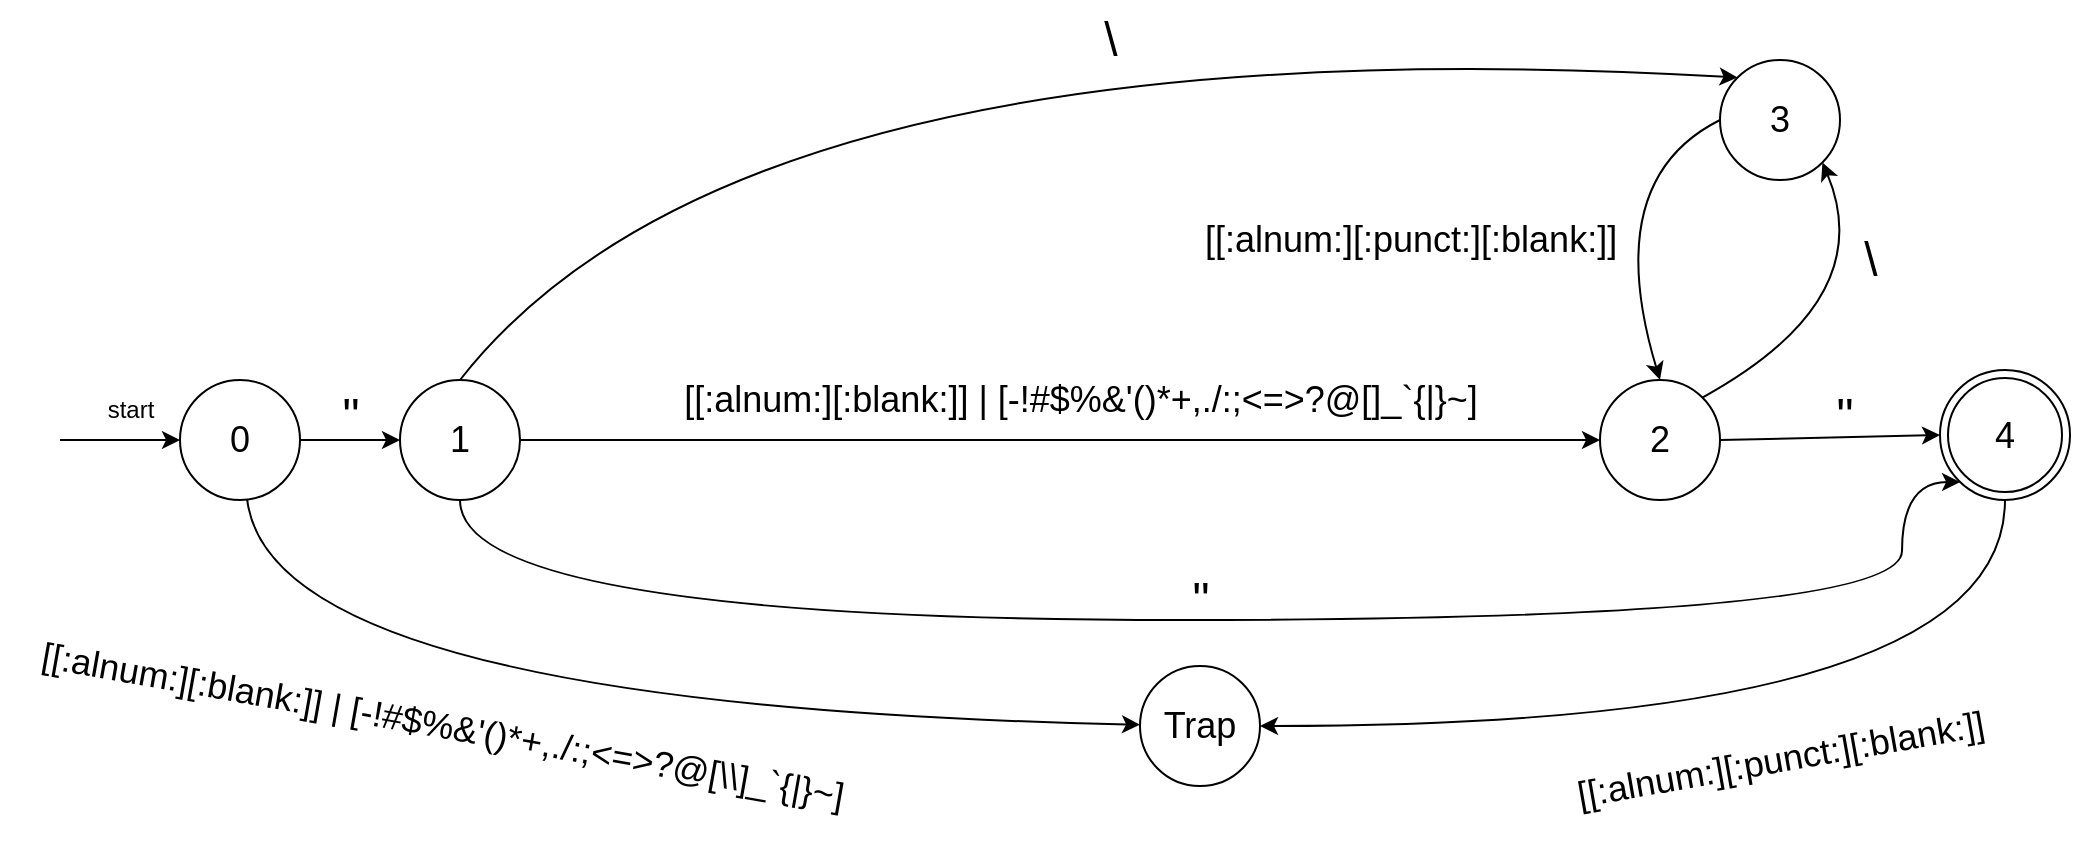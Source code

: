 <mxfile version="24.8.6">
  <diagram name="Page-1" id="DxwvmEOFzPsOIlbu-ZMV">
    <mxGraphModel dx="2199" dy="637" grid="1" gridSize="10" guides="1" tooltips="1" connect="1" arrows="1" fold="1" page="1" pageScale="1" pageWidth="827" pageHeight="1169" math="0" shadow="0">
      <root>
        <mxCell id="0" />
        <mxCell id="1" parent="0" />
        <mxCell id="n-yL8oxW99cjQOd6Av3J-1" value="&lt;font style=&quot;font-size: 18px;&quot;&gt;0&lt;/font&gt;" style="ellipse;whiteSpace=wrap;html=1;aspect=fixed;" parent="1" vertex="1">
          <mxGeometry x="29" y="490" width="60" height="60" as="geometry" />
        </mxCell>
        <mxCell id="n-yL8oxW99cjQOd6Av3J-5" value="&lt;font style=&quot;font-size: 24px;&quot;&gt;&quot;&lt;/font&gt;" style="text;html=1;align=center;verticalAlign=middle;resizable=0;points=[];autosize=1;strokeColor=none;fillColor=none;" parent="1" vertex="1">
          <mxGeometry x="99" y="487.5" width="30" height="40" as="geometry" />
        </mxCell>
        <mxCell id="n-yL8oxW99cjQOd6Av3J-11" value="" style="edgeStyle=orthogonalEdgeStyle;rounded=0;orthogonalLoop=1;jettySize=auto;html=1;" parent="1" source="n-yL8oxW99cjQOd6Av3J-6" target="n-yL8oxW99cjQOd6Av3J-10" edge="1">
          <mxGeometry relative="1" as="geometry" />
        </mxCell>
        <mxCell id="7rAIZ8-NCQGwNIWURalt-7" style="edgeStyle=orthogonalEdgeStyle;rounded=0;orthogonalLoop=1;jettySize=auto;html=1;exitX=0.5;exitY=1;exitDx=0;exitDy=0;curved=1;" edge="1" parent="1" source="n-yL8oxW99cjQOd6Av3J-6" target="n-yL8oxW99cjQOd6Av3J-21">
          <mxGeometry relative="1" as="geometry">
            <Array as="points">
              <mxPoint x="169" y="610" />
              <mxPoint x="890" y="610" />
              <mxPoint x="890" y="541" />
            </Array>
          </mxGeometry>
        </mxCell>
        <mxCell id="n-yL8oxW99cjQOd6Av3J-6" value="&lt;font style=&quot;font-size: 18px;&quot;&gt;1&lt;/font&gt;" style="ellipse;whiteSpace=wrap;html=1;aspect=fixed;" parent="1" vertex="1">
          <mxGeometry x="139" y="490" width="60" height="60" as="geometry" />
        </mxCell>
        <mxCell id="n-yL8oxW99cjQOd6Av3J-10" value="&lt;font style=&quot;font-size: 18px;&quot;&gt;2&lt;/font&gt;" style="ellipse;whiteSpace=wrap;html=1;aspect=fixed;" parent="1" vertex="1">
          <mxGeometry x="739" y="490" width="60" height="60" as="geometry" />
        </mxCell>
        <mxCell id="n-yL8oxW99cjQOd6Av3J-14" value="&lt;div&gt;&lt;span style=&quot;font-size: 18px;&quot;&gt;[&lt;/span&gt;&lt;span style=&quot;font-size: 18px;&quot;&gt;[:alnum:&lt;/span&gt;&lt;span style=&quot;font-size: 18px;&quot;&gt;]&lt;/span&gt;&lt;span style=&quot;font-size: 18px;&quot;&gt;[:blank:]]&lt;/span&gt;&lt;span style=&quot;font-size: 18px;&quot;&gt; | [&lt;/span&gt;&lt;span style=&quot;font-size: 18px;&quot;&gt;-!#$%&amp;amp;&#39;()*+,./:;&amp;lt;=&amp;gt;?@[]_`{|}~&lt;/span&gt;&lt;span style=&quot;font-size: 18px;&quot;&gt;]&lt;/span&gt;&lt;/div&gt;" style="text;html=1;align=center;verticalAlign=middle;resizable=0;points=[];autosize=1;strokeColor=none;fillColor=none;" parent="1" vertex="1">
          <mxGeometry x="269" y="480" width="420" height="40" as="geometry" />
        </mxCell>
        <mxCell id="7rAIZ8-NCQGwNIWURalt-4" style="edgeStyle=orthogonalEdgeStyle;rounded=0;orthogonalLoop=1;jettySize=auto;html=1;exitX=0.5;exitY=1;exitDx=0;exitDy=0;entryX=1;entryY=0.5;entryDx=0;entryDy=0;curved=1;" edge="1" parent="1" source="n-yL8oxW99cjQOd6Av3J-21" target="n-yL8oxW99cjQOd6Av3J-34">
          <mxGeometry relative="1" as="geometry" />
        </mxCell>
        <mxCell id="n-yL8oxW99cjQOd6Av3J-21" value="&lt;font style=&quot;font-size: 18px;&quot;&gt;4&lt;/font&gt;" style="ellipse;shape=doubleEllipse;whiteSpace=wrap;html=1;aspect=fixed;" parent="1" vertex="1">
          <mxGeometry x="909" y="485" width="65" height="65" as="geometry" />
        </mxCell>
        <mxCell id="n-yL8oxW99cjQOd6Av3J-27" value="&lt;font style=&quot;font-size: 24px;&quot;&gt;\&lt;/font&gt;" style="text;html=1;align=center;verticalAlign=middle;resizable=0;points=[];autosize=1;strokeColor=none;fillColor=none;" parent="1" vertex="1">
          <mxGeometry x="859" y="410" width="30" height="40" as="geometry" />
        </mxCell>
        <mxCell id="n-yL8oxW99cjQOd6Av3J-28" value="" style="endArrow=classic;html=1;rounded=0;exitX=1;exitY=0.5;exitDx=0;exitDy=0;entryX=0;entryY=0.5;entryDx=0;entryDy=0;" parent="1" source="n-yL8oxW99cjQOd6Av3J-1" target="n-yL8oxW99cjQOd6Av3J-6" edge="1">
          <mxGeometry width="50" height="50" relative="1" as="geometry">
            <mxPoint x="619" y="600" as="sourcePoint" />
            <mxPoint x="669" y="550" as="targetPoint" />
          </mxGeometry>
        </mxCell>
        <mxCell id="n-yL8oxW99cjQOd6Av3J-34" value="&lt;font style=&quot;font-size: 18px;&quot;&gt;Trap&lt;/font&gt;" style="ellipse;whiteSpace=wrap;html=1;aspect=fixed;" parent="1" vertex="1">
          <mxGeometry x="509" y="633" width="60" height="60" as="geometry" />
        </mxCell>
        <mxCell id="n-yL8oxW99cjQOd6Av3J-35" value="" style="curved=1;endArrow=classic;html=1;rounded=0;" parent="1" source="n-yL8oxW99cjQOd6Av3J-1" target="n-yL8oxW99cjQOd6Av3J-34" edge="1">
          <mxGeometry width="50" height="50" relative="1" as="geometry">
            <mxPoint x="55" y="583" as="sourcePoint" />
            <mxPoint x="325" y="703" as="targetPoint" />
            <Array as="points">
              <mxPoint x="75" y="653" />
            </Array>
          </mxGeometry>
        </mxCell>
        <mxCell id="n-yL8oxW99cjQOd6Av3J-45" value="&lt;span style=&quot;font-size: 18px;&quot;&gt;[[:alnum:][:blank:]] | [&lt;/span&gt;&lt;span style=&quot;font-size: 18px;&quot;&gt;-!#$%&amp;amp;&#39;()*+,./:;&amp;lt;=&amp;gt;?@[\\\]_`{|}~&lt;/span&gt;&lt;span style=&quot;font-size: 18px;&quot;&gt;]&lt;/span&gt;" style="text;html=1;align=center;verticalAlign=middle;resizable=0;points=[];autosize=1;strokeColor=none;fillColor=none;rotation=10;" parent="1" vertex="1">
          <mxGeometry x="-60" y="643" width="440" height="40" as="geometry" />
        </mxCell>
        <mxCell id="n-yL8oxW99cjQOd6Av3J-49" value="&lt;span style=&quot;font-size: 18px;&quot;&gt;[&lt;/span&gt;&lt;span style=&quot;font-size: 18px;&quot;&gt;[:alnum:&lt;/span&gt;&lt;span style=&quot;font-size: 18px;&quot;&gt;]&lt;/span&gt;&lt;span style=&quot;font-size: 18px;&quot;&gt;[:punct:][:blank:]]&lt;/span&gt;" style="text;html=1;align=center;verticalAlign=middle;resizable=0;points=[];autosize=1;strokeColor=none;fillColor=none;" parent="1" vertex="1">
          <mxGeometry x="529" y="400" width="230" height="40" as="geometry" />
        </mxCell>
        <mxCell id="n-yL8oxW99cjQOd6Av3J-51" value="" style="curved=1;endArrow=classic;html=1;rounded=0;elbow=vertical;exitX=0;exitY=0.5;exitDx=0;exitDy=0;entryX=0.5;entryY=0;entryDx=0;entryDy=0;" parent="1" source="n-yL8oxW99cjQOd6Av3J-54" target="n-yL8oxW99cjQOd6Av3J-10" edge="1">
          <mxGeometry width="50" height="50" relative="1" as="geometry">
            <mxPoint x="809" y="460" as="sourcePoint" />
            <mxPoint x="859" y="410" as="targetPoint" />
            <Array as="points">
              <mxPoint x="739" y="390" />
            </Array>
          </mxGeometry>
        </mxCell>
        <mxCell id="n-yL8oxW99cjQOd6Av3J-52" value="" style="endArrow=classic;html=1;rounded=0;elbow=vertical;entryX=0;entryY=0.5;entryDx=0;entryDy=0;" parent="1" target="n-yL8oxW99cjQOd6Av3J-1" edge="1">
          <mxGeometry width="50" height="50" relative="1" as="geometry">
            <mxPoint x="-31" y="520" as="sourcePoint" />
            <mxPoint x="-81" y="487.5" as="targetPoint" />
          </mxGeometry>
        </mxCell>
        <mxCell id="n-yL8oxW99cjQOd6Av3J-54" value="&lt;font style=&quot;font-size: 18px;&quot;&gt;3&lt;/font&gt;" style="ellipse;whiteSpace=wrap;html=1;aspect=fixed;" parent="1" vertex="1">
          <mxGeometry x="799" y="330" width="60" height="60" as="geometry" />
        </mxCell>
        <mxCell id="n-yL8oxW99cjQOd6Av3J-61" value="" style="curved=1;endArrow=classic;html=1;rounded=0;elbow=vertical;exitX=0.5;exitY=0;exitDx=0;exitDy=0;entryX=0;entryY=0;entryDx=0;entryDy=0;" parent="1" source="n-yL8oxW99cjQOd6Av3J-6" target="n-yL8oxW99cjQOd6Av3J-54" edge="1">
          <mxGeometry width="50" height="50" relative="1" as="geometry">
            <mxPoint x="599" y="620" as="sourcePoint" />
            <mxPoint x="649" y="570" as="targetPoint" />
            <Array as="points">
              <mxPoint x="310" y="310" />
            </Array>
          </mxGeometry>
        </mxCell>
        <mxCell id="n-yL8oxW99cjQOd6Av3J-62" value="&lt;font style=&quot;font-size: 24px;&quot;&gt;\&lt;/font&gt;" style="text;html=1;align=center;verticalAlign=middle;resizable=0;points=[];autosize=1;strokeColor=none;fillColor=none;" parent="1" vertex="1">
          <mxGeometry x="479" y="300" width="30" height="40" as="geometry" />
        </mxCell>
        <mxCell id="n-yL8oxW99cjQOd6Av3J-65" value="&lt;font style=&quot;font-size: 24px;&quot;&gt;&quot;&lt;/font&gt;" style="text;html=1;align=center;verticalAlign=middle;resizable=0;points=[];autosize=1;strokeColor=none;fillColor=none;" parent="1" vertex="1">
          <mxGeometry x="846" y="487.5" width="30" height="40" as="geometry" />
        </mxCell>
        <mxCell id="n-yL8oxW99cjQOd6Av3J-79" value="" style="curved=1;endArrow=classic;html=1;rounded=0;elbow=vertical;entryX=1;entryY=1;entryDx=0;entryDy=0;exitX=1;exitY=0;exitDx=0;exitDy=0;" parent="1" source="n-yL8oxW99cjQOd6Av3J-10" target="n-yL8oxW99cjQOd6Av3J-54" edge="1">
          <mxGeometry width="50" height="50" relative="1" as="geometry">
            <mxPoint x="899" y="660" as="sourcePoint" />
            <mxPoint x="949" y="610" as="targetPoint" />
            <Array as="points">
              <mxPoint x="879" y="450" />
            </Array>
          </mxGeometry>
        </mxCell>
        <mxCell id="n-yL8oxW99cjQOd6Av3J-83" value="" style="endArrow=classic;html=1;rounded=0;elbow=vertical;entryX=0;entryY=0.5;entryDx=0;entryDy=0;exitX=1;exitY=0.5;exitDx=0;exitDy=0;" parent="1" source="n-yL8oxW99cjQOd6Av3J-10" target="n-yL8oxW99cjQOd6Av3J-21" edge="1">
          <mxGeometry width="50" height="50" relative="1" as="geometry">
            <mxPoint x="819" y="590" as="sourcePoint" />
            <mxPoint x="869" y="540" as="targetPoint" />
          </mxGeometry>
        </mxCell>
        <mxCell id="n-yL8oxW99cjQOd6Av3J-86" value="&lt;font style=&quot;font-size: 24px;&quot;&gt;&quot;&lt;/font&gt;" style="text;html=1;align=center;verticalAlign=middle;resizable=0;points=[];autosize=1;strokeColor=none;fillColor=none;" parent="1" vertex="1">
          <mxGeometry x="524" y="580" width="30" height="40" as="geometry" />
        </mxCell>
        <mxCell id="7rAIZ8-NCQGwNIWURalt-1" value="start" style="text;html=1;align=center;verticalAlign=middle;resizable=0;points=[];autosize=1;strokeColor=none;fillColor=none;" vertex="1" parent="1">
          <mxGeometry x="-21" y="490" width="50" height="30" as="geometry" />
        </mxCell>
        <mxCell id="7rAIZ8-NCQGwNIWURalt-3" value="&lt;span style=&quot;font-size: 18px;&quot;&gt;[&lt;/span&gt;&lt;span style=&quot;font-size: 18px;&quot;&gt;[:alnum:&lt;/span&gt;&lt;span style=&quot;font-size: 18px;&quot;&gt;]&lt;/span&gt;&lt;span style=&quot;font-size: 18px;&quot;&gt;[:punct:][:blank:]]&lt;/span&gt;" style="text;html=1;align=center;verticalAlign=middle;resizable=0;points=[];autosize=1;strokeColor=none;fillColor=none;rotation=-10;" vertex="1" parent="1">
          <mxGeometry x="714" y="660" width="230" height="40" as="geometry" />
        </mxCell>
      </root>
    </mxGraphModel>
  </diagram>
</mxfile>
